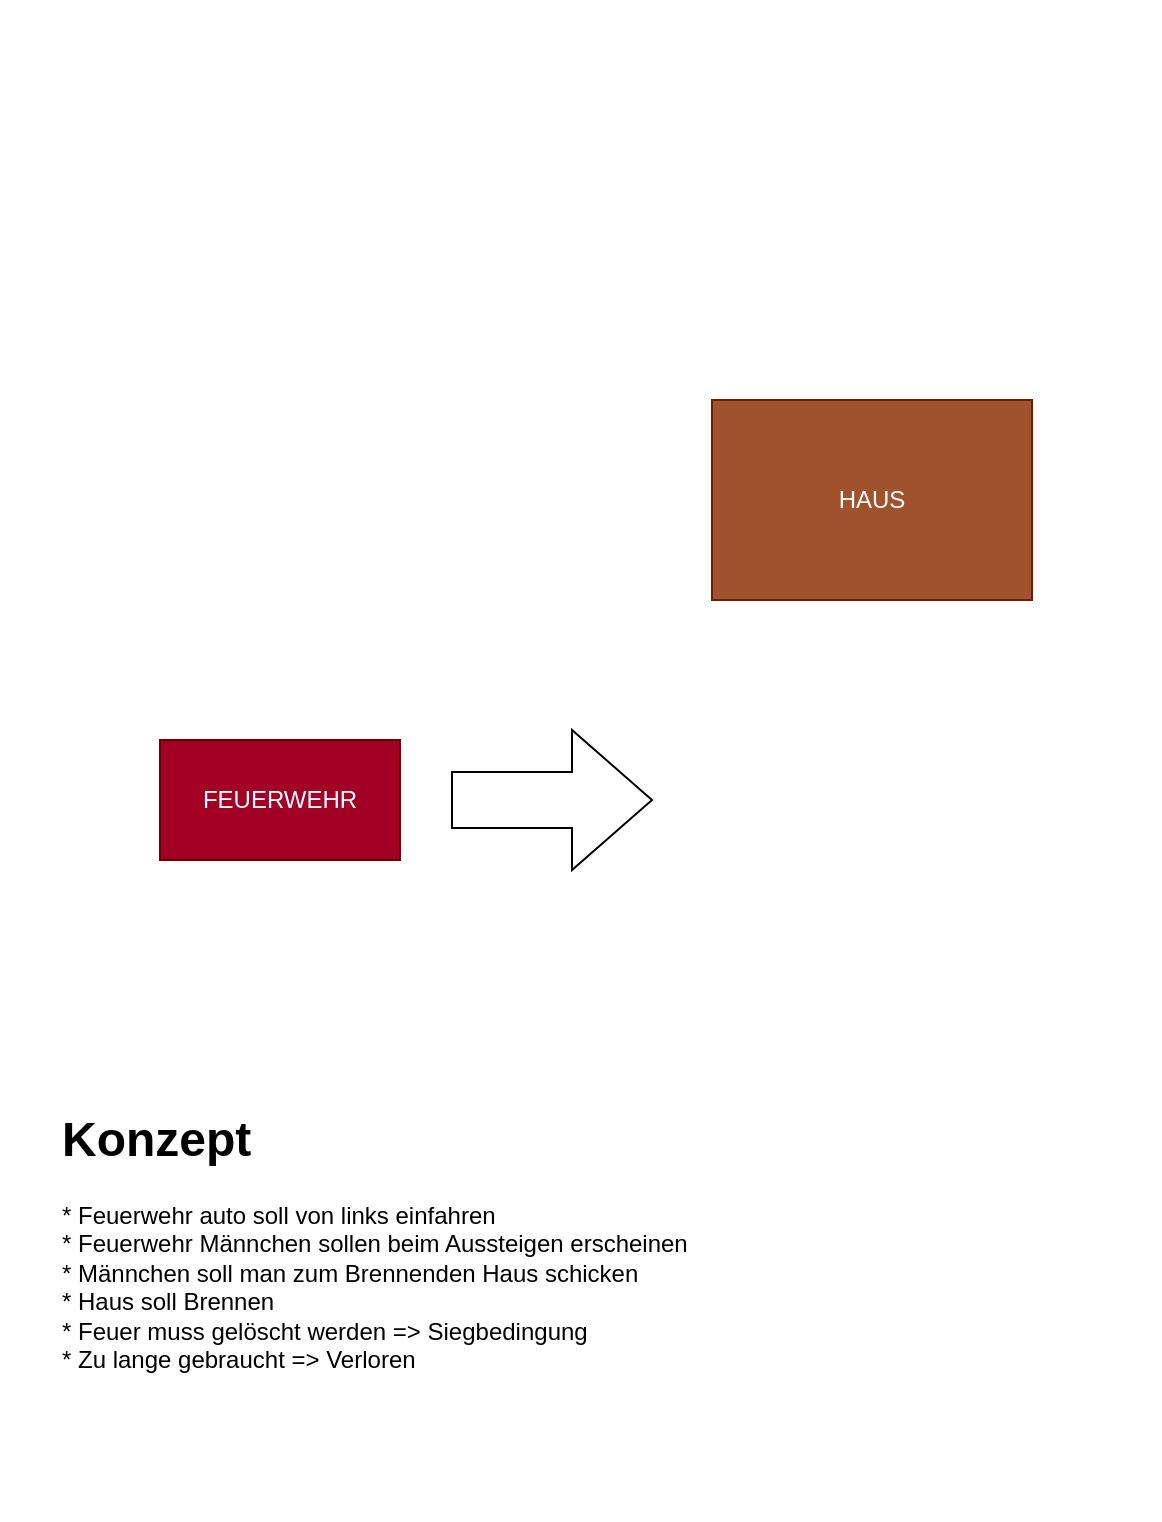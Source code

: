 <mxfile version="13.3.5"><diagram id="3jlUyWhrwtBQYRQpW4tl" name="Seite-1"><mxGraphModel dx="896" dy="737" grid="1" gridSize="10" guides="1" tooltips="1" connect="1" arrows="1" fold="1" page="1" pageScale="1" pageWidth="827" pageHeight="1169" math="0" shadow="0"><root><mxCell id="0"/><mxCell id="1" parent="0"/><mxCell id="75iWxYJFRaCjoA27TKVu-5" value="" style="shape=image;html=1;verticalAlign=top;verticalLabelPosition=bottom;labelBackgroundColor=#ffffff;imageAspect=0;aspect=fixed;image=https://cdn0.iconfinder.com/data/icons/octicons/1024/browser-128.png" vertex="1" parent="1"><mxGeometry x="124" y="10" width="580" height="580" as="geometry"/></mxCell><mxCell id="75iWxYJFRaCjoA27TKVu-6" value="FEUERWEHR" style="rounded=0;whiteSpace=wrap;html=1;fillColor=#a20025;strokeColor=#6F0000;fontColor=#ffffff;" vertex="1" parent="1"><mxGeometry x="204" y="380" width="120" height="60" as="geometry"/></mxCell><mxCell id="75iWxYJFRaCjoA27TKVu-8" value="" style="html=1;shadow=0;dashed=0;align=center;verticalAlign=middle;shape=mxgraph.arrows2.arrow;dy=0.6;dx=40;notch=0;" vertex="1" parent="1"><mxGeometry x="350" y="375" width="100" height="70" as="geometry"/></mxCell><mxCell id="75iWxYJFRaCjoA27TKVu-10" value="HAUS" style="rounded=0;whiteSpace=wrap;html=1;fillColor=#a0522d;strokeColor=#6D1F00;fontColor=#ffffff;" vertex="1" parent="1"><mxGeometry x="480" y="210" width="160" height="100" as="geometry"/></mxCell><mxCell id="75iWxYJFRaCjoA27TKVu-11" value="" style="shape=image;html=1;verticalAlign=top;verticalLabelPosition=bottom;labelBackgroundColor=#ffffff;imageAspect=0;aspect=fixed;image=https://cdn0.iconfinder.com/data/icons/streamline-emoji-1/48/185-woman-firefighter-1-128.png" vertex="1" parent="1"><mxGeometry x="324" y="258" width="90" height="90" as="geometry"/></mxCell><mxCell id="75iWxYJFRaCjoA27TKVu-12" value="" style="shape=image;html=1;verticalAlign=top;verticalLabelPosition=bottom;labelBackgroundColor=#ffffff;imageAspect=0;aspect=fixed;image=https://cdn3.iconfinder.com/data/icons/funky/136/Fire-128.png" vertex="1" parent="1"><mxGeometry x="470" y="232" width="78" height="78" as="geometry"/></mxCell><mxCell id="75iWxYJFRaCjoA27TKVu-13" value="&lt;h1&gt;Konzept&lt;/h1&gt;&lt;div&gt;* Feuerwehr auto soll von links einfahren&lt;/div&gt;&lt;div&gt;* Feuerwehr Männchen sollen beim Aussteigen erscheinen&lt;/div&gt;&lt;div&gt;* Männchen soll man zum Brennenden Haus schicken&lt;/div&gt;&lt;div&gt;* Haus soll Brennen&lt;/div&gt;&lt;div&gt;* Feuer muss gelöscht werden =&amp;gt; Siegbedingung&lt;/div&gt;&lt;div&gt;* Zu lange gebraucht =&amp;gt; Verloren&lt;/div&gt;" style="text;html=1;strokeColor=none;fillColor=none;spacing=5;spacingTop=-20;whiteSpace=wrap;overflow=hidden;rounded=0;" vertex="1" parent="1"><mxGeometry x="150" y="560" width="430" height="210" as="geometry"/></mxCell></root></mxGraphModel></diagram></mxfile>